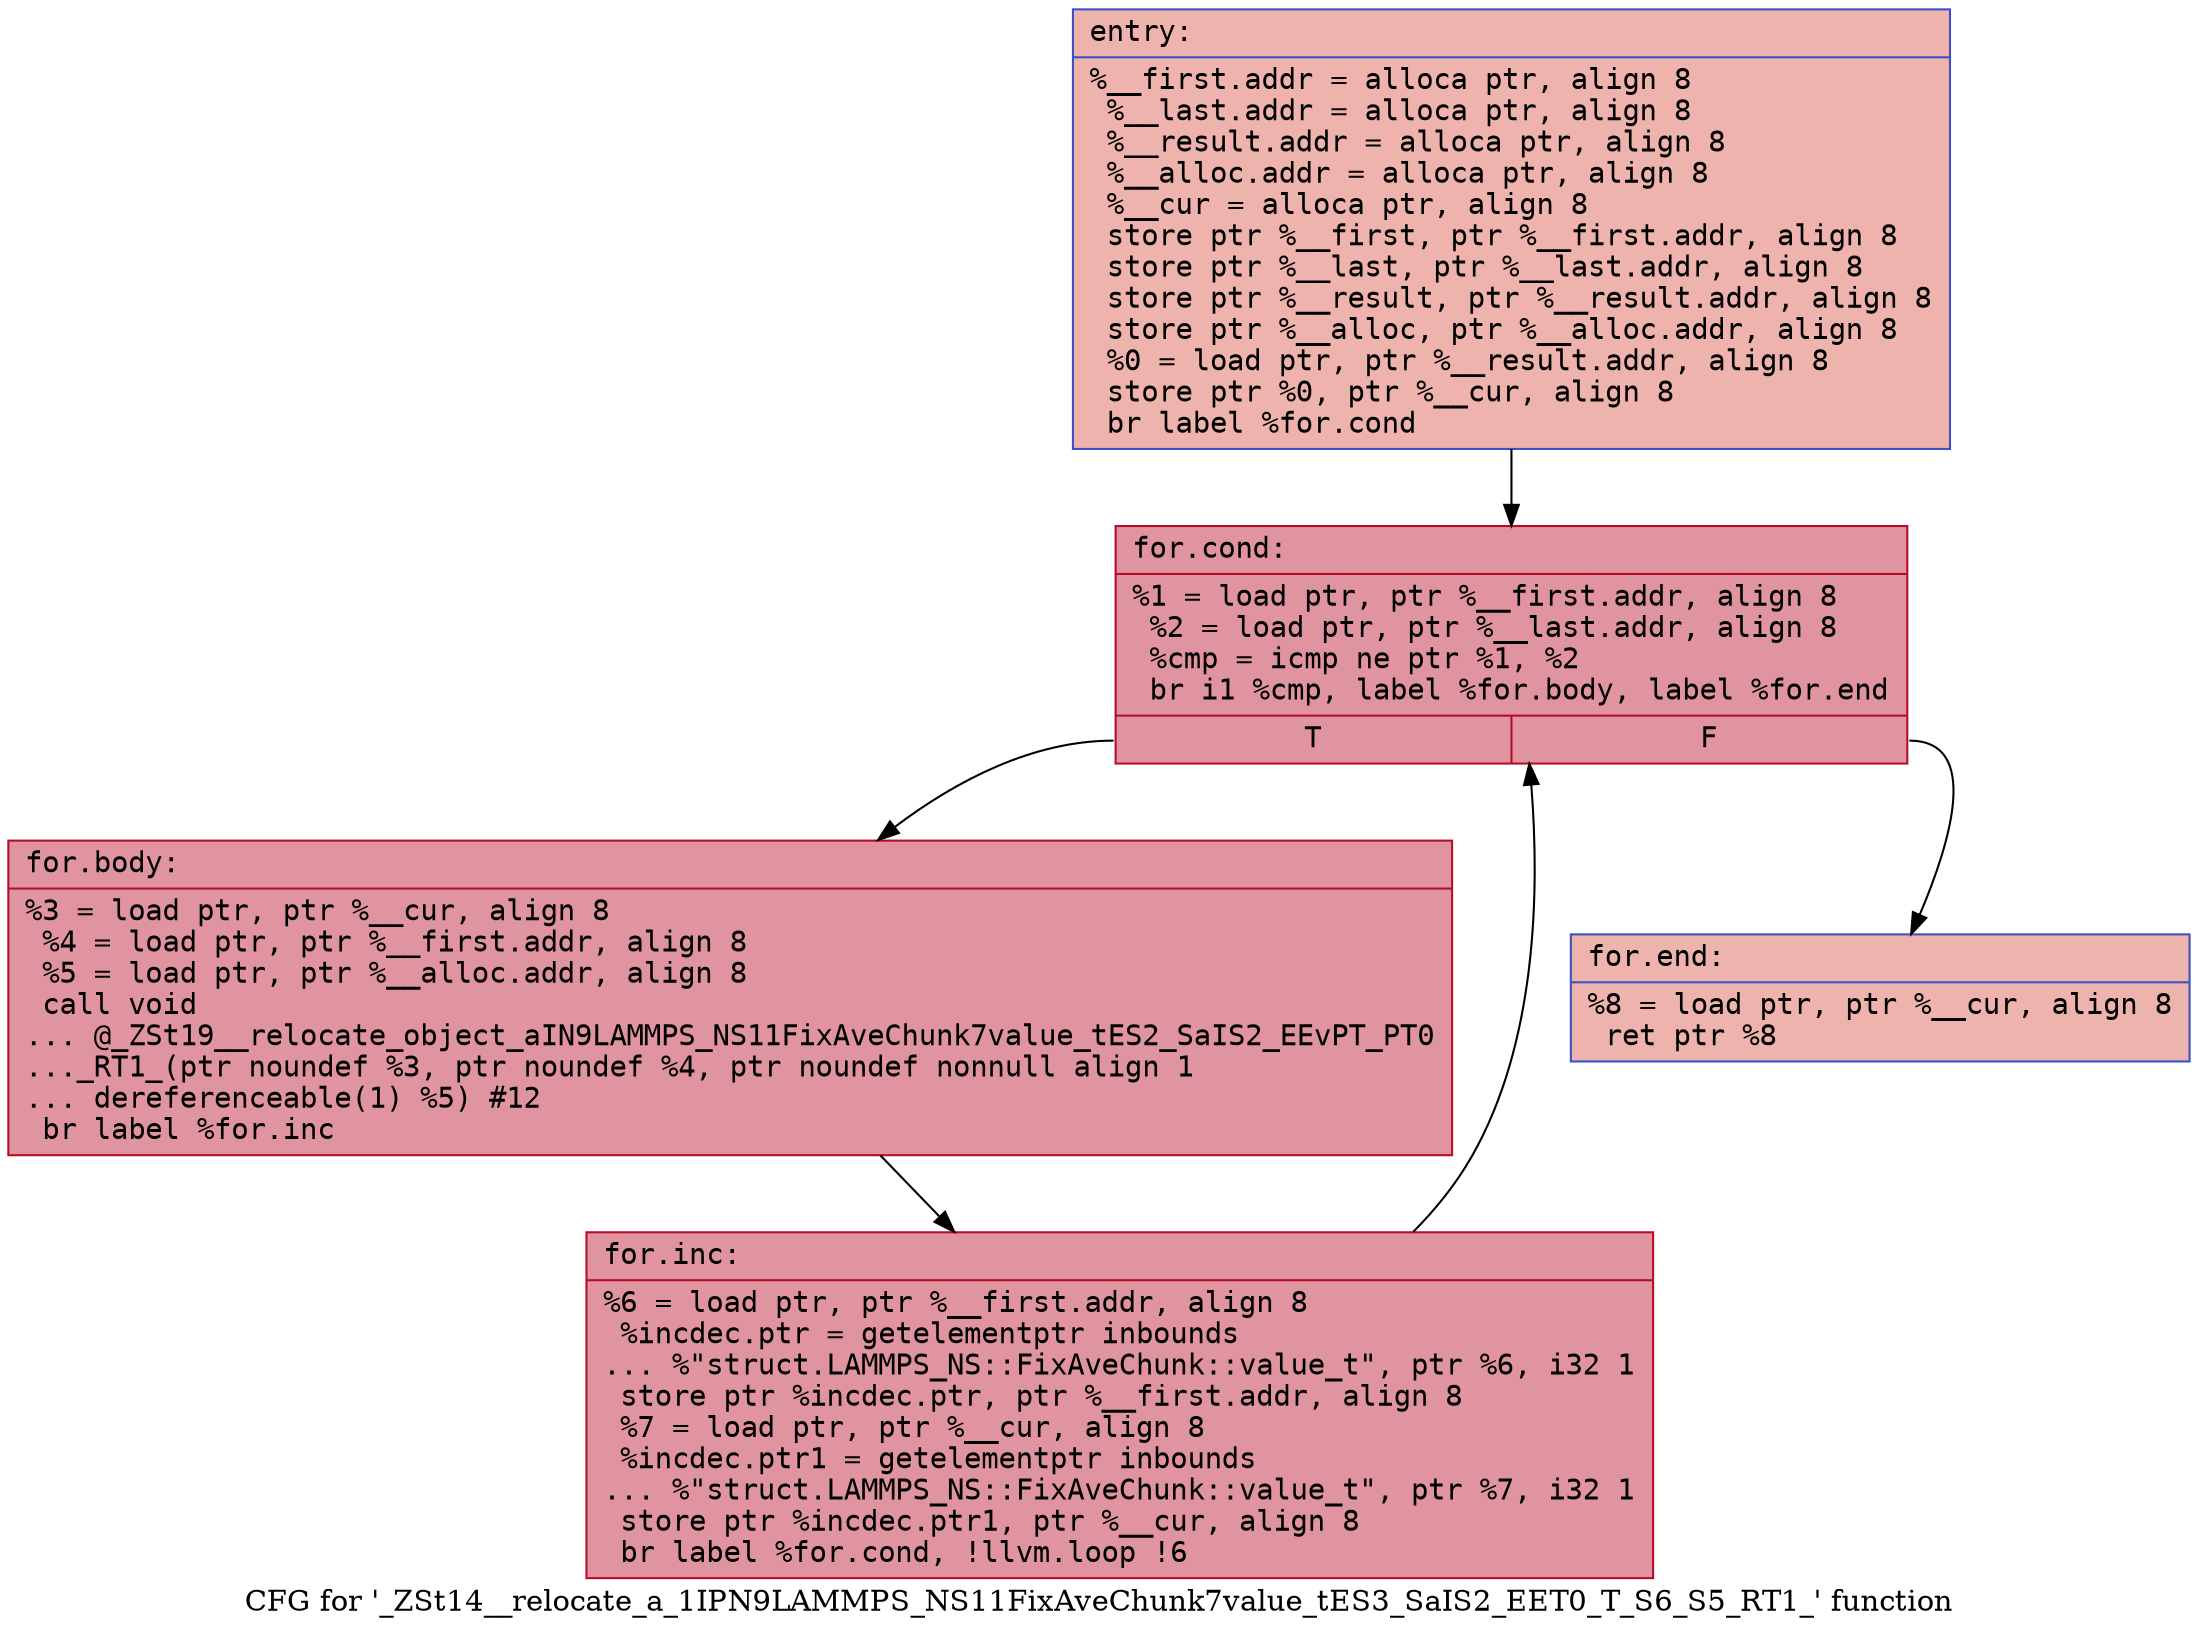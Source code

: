 digraph "CFG for '_ZSt14__relocate_a_1IPN9LAMMPS_NS11FixAveChunk7value_tES3_SaIS2_EET0_T_S6_S5_RT1_' function" {
	label="CFG for '_ZSt14__relocate_a_1IPN9LAMMPS_NS11FixAveChunk7value_tES3_SaIS2_EET0_T_S6_S5_RT1_' function";

	Node0x5612895acb90 [shape=record,color="#3d50c3ff", style=filled, fillcolor="#d6524470" fontname="Courier",label="{entry:\l|  %__first.addr = alloca ptr, align 8\l  %__last.addr = alloca ptr, align 8\l  %__result.addr = alloca ptr, align 8\l  %__alloc.addr = alloca ptr, align 8\l  %__cur = alloca ptr, align 8\l  store ptr %__first, ptr %__first.addr, align 8\l  store ptr %__last, ptr %__last.addr, align 8\l  store ptr %__result, ptr %__result.addr, align 8\l  store ptr %__alloc, ptr %__alloc.addr, align 8\l  %0 = load ptr, ptr %__result.addr, align 8\l  store ptr %0, ptr %__cur, align 8\l  br label %for.cond\l}"];
	Node0x5612895acb90 -> Node0x5612895ad230[tooltip="entry -> for.cond\nProbability 100.00%" ];
	Node0x5612895ad230 [shape=record,color="#b70d28ff", style=filled, fillcolor="#b70d2870" fontname="Courier",label="{for.cond:\l|  %1 = load ptr, ptr %__first.addr, align 8\l  %2 = load ptr, ptr %__last.addr, align 8\l  %cmp = icmp ne ptr %1, %2\l  br i1 %cmp, label %for.body, label %for.end\l|{<s0>T|<s1>F}}"];
	Node0x5612895ad230:s0 -> Node0x5612895ad4d0[tooltip="for.cond -> for.body\nProbability 96.88%" ];
	Node0x5612895ad230:s1 -> Node0x5612895ad6f0[tooltip="for.cond -> for.end\nProbability 3.12%" ];
	Node0x5612895ad4d0 [shape=record,color="#b70d28ff", style=filled, fillcolor="#b70d2870" fontname="Courier",label="{for.body:\l|  %3 = load ptr, ptr %__cur, align 8\l  %4 = load ptr, ptr %__first.addr, align 8\l  %5 = load ptr, ptr %__alloc.addr, align 8\l  call void\l... @_ZSt19__relocate_object_aIN9LAMMPS_NS11FixAveChunk7value_tES2_SaIS2_EEvPT_PT0\l..._RT1_(ptr noundef %3, ptr noundef %4, ptr noundef nonnull align 1\l... dereferenceable(1) %5) #12\l  br label %for.inc\l}"];
	Node0x5612895ad4d0 -> Node0x5612895adaf0[tooltip="for.body -> for.inc\nProbability 100.00%" ];
	Node0x5612895adaf0 [shape=record,color="#b70d28ff", style=filled, fillcolor="#b70d2870" fontname="Courier",label="{for.inc:\l|  %6 = load ptr, ptr %__first.addr, align 8\l  %incdec.ptr = getelementptr inbounds\l... %\"struct.LAMMPS_NS::FixAveChunk::value_t\", ptr %6, i32 1\l  store ptr %incdec.ptr, ptr %__first.addr, align 8\l  %7 = load ptr, ptr %__cur, align 8\l  %incdec.ptr1 = getelementptr inbounds\l... %\"struct.LAMMPS_NS::FixAveChunk::value_t\", ptr %7, i32 1\l  store ptr %incdec.ptr1, ptr %__cur, align 8\l  br label %for.cond, !llvm.loop !6\l}"];
	Node0x5612895adaf0 -> Node0x5612895ad230[tooltip="for.inc -> for.cond\nProbability 100.00%" ];
	Node0x5612895ad6f0 [shape=record,color="#3d50c3ff", style=filled, fillcolor="#d6524470" fontname="Courier",label="{for.end:\l|  %8 = load ptr, ptr %__cur, align 8\l  ret ptr %8\l}"];
}
